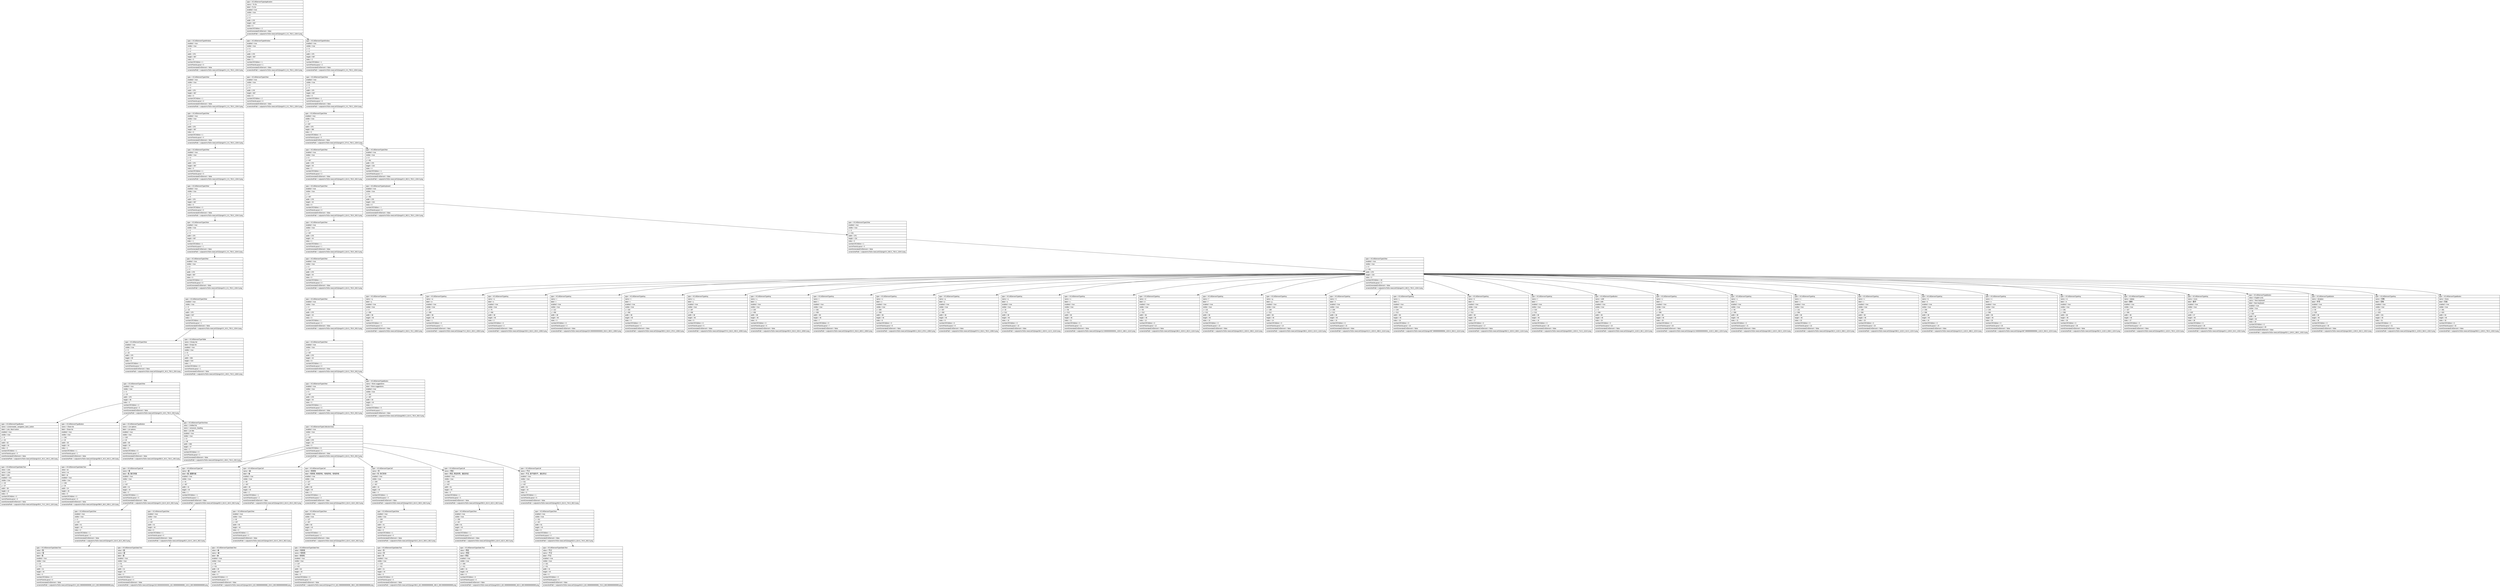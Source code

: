 digraph Layout {

	node [shape=record fontname=Arial];

	0	[label="{type = XCUIElementTypeApplication\l|name = To Do\l|label = To Do\l|enabled = true\l|visible = true\l|x = 0\l|y = 0\l|width = 375\l|height = 667\l|index = 0\l|numberOfChildren = 3\l|eventGeneratedOnElement = false \l|screenshotPath = outputs/msToDo-newList/S2/pngs/0.0_0.0_750.0_1334.0.png\l}"]
	1	[label="{type = XCUIElementTypeWindow\l|enabled = true\l|visible = true\l|x = 0\l|y = 0\l|width = 375\l|height = 667\l|index = 0\l|numberOfChildren = 1\l|numInParentLayout = 0\l|eventGeneratedOnElement = false \l|screenshotPath = outputs/msToDo-newList/S2/pngs/0.0_0.0_750.0_1334.0.png\l}"]
	2	[label="{type = XCUIElementTypeWindow\l|enabled = true\l|visible = true\l|x = 0\l|y = 0\l|width = 375\l|height = 667\l|index = 1\l|numberOfChildren = 1\l|numInParentLayout = 1\l|eventGeneratedOnElement = false \l|screenshotPath = outputs/msToDo-newList/S2/pngs/0.0_0.0_750.0_1334.0.png\l}"]
	3	[label="{type = XCUIElementTypeWindow\l|enabled = true\l|visible = true\l|x = 0\l|y = 0\l|width = 375\l|height = 667\l|index = 2\l|numberOfChildren = 1\l|numInParentLayout = 2\l|eventGeneratedOnElement = false \l|screenshotPath = outputs/msToDo-newList/S2/pngs/0.0_0.0_750.0_1334.0.png\l}"]
	4	[label="{type = XCUIElementTypeOther\l|enabled = true\l|visible = true\l|x = 0\l|y = 0\l|width = 375\l|height = 667\l|index = 0\l|numberOfChildren = 1\l|numInParentLayout = 0\l|eventGeneratedOnElement = false \l|screenshotPath = outputs/msToDo-newList/S2/pngs/0.0_0.0_750.0_1334.0.png\l}"]
	5	[label="{type = XCUIElementTypeOther\l|enabled = true\l|visible = true\l|x = 0\l|y = 0\l|width = 375\l|height = 667\l|index = 0\l|numberOfChildren = 2\l|numInParentLayout = 0\l|eventGeneratedOnElement = false \l|screenshotPath = outputs/msToDo-newList/S2/pngs/0.0_0.0_750.0_1334.0.png\l}"]
	6	[label="{type = XCUIElementTypeOther\l|enabled = true\l|visible = true\l|x = 0\l|y = 0\l|width = 375\l|height = 667\l|index = 0\l|numberOfChildren = 1\l|numInParentLayout = 0\l|eventGeneratedOnElement = false \l|screenshotPath = outputs/msToDo-newList/S2/pngs/0.0_0.0_750.0_1334.0.png\l}"]
	7	[label="{type = XCUIElementTypeOther\l|enabled = true\l|visible = true\l|x = 0\l|y = 0\l|width = 375\l|height = 667\l|index = 0\l|numberOfChildren = 1\l|numInParentLayout = 0\l|eventGeneratedOnElement = false \l|screenshotPath = outputs/msToDo-newList/S2/pngs/0.0_0.0_750.0_1334.0.png\l}"]
	8	[label="{type = XCUIElementTypeOther\l|enabled = true\l|visible = true\l|x = 0\l|y = 287\l|width = 375\l|height = 380\l|index = 0\l|numberOfChildren = 5\l|numInParentLayout = 0\l|eventGeneratedOnElement = false \l|screenshotPath = outputs/msToDo-newList/S2/pngs/0.0_574.0_750.0_1334.0.png\l}"]
	9	[label="{type = XCUIElementTypeOther\l|enabled = true\l|visible = true\l|x = 0\l|y = 0\l|width = 375\l|height = 667\l|index = 0\l|numberOfChildren = 1\l|numInParentLayout = 0\l|eventGeneratedOnElement = false \l|screenshotPath = outputs/msToDo-newList/S2/pngs/0.0_0.0_750.0_1334.0.png\l}"]
	10	[label="{type = XCUIElementTypeOther\l|enabled = true\l|visible = true\l|x = 0\l|y = 407\l|width = 375\l|height = 44\l|index = 2\l|numberOfChildren = 1\l|numInParentLayout = 2\l|eventGeneratedOnElement = false \l|screenshotPath = outputs/msToDo-newList/S2/pngs/0.0_814.0_750.0_902.0.png\l}"]
	11	[label="{type = XCUIElementTypeOther\l|enabled = true\l|visible = true\l|x = 0\l|y = 451\l|width = 375\l|height = 216\l|index = 4\l|numberOfChildren = 1\l|numInParentLayout = 4\l|eventGeneratedOnElement = false \l|screenshotPath = outputs/msToDo-newList/S2/pngs/0.0_902.0_750.0_1334.0.png\l}"]
	12	[label="{type = XCUIElementTypeOther\l|enabled = true\l|visible = true\l|x = 0\l|y = 0\l|width = 375\l|height = 667\l|index = 0\l|numberOfChildren = 3\l|numInParentLayout = 0\l|eventGeneratedOnElement = false \l|screenshotPath = outputs/msToDo-newList/S2/pngs/0.0_0.0_750.0_1334.0.png\l}"]
	13	[label="{type = XCUIElementTypeOther\l|enabled = true\l|visible = true\l|x = 0\l|y = 407\l|width = 375\l|height = 44\l|index = 0\l|numberOfChildren = 2\l|numInParentLayout = 0\l|eventGeneratedOnElement = false \l|screenshotPath = outputs/msToDo-newList/S2/pngs/0.0_814.0_750.0_902.0.png\l}"]
	14	[label="{type = XCUIElementTypeKeyboard\l|enabled = true\l|visible = true\l|x = 0\l|y = 451\l|width = 375\l|height = 216\l|index = 0\l|numberOfChildren = 1\l|numInParentLayout = 0\l|eventGeneratedOnElement = false \l|screenshotPath = outputs/msToDo-newList/S2/pngs/0.0_902.0_750.0_1334.0.png\l}"]
	15	[label="{type = XCUIElementTypeOther\l|enabled = true\l|visible = true\l|x = 0\l|y = 0\l|width = 375\l|height = 667\l|index = 1\l|numberOfChildren = 1\l|numInParentLayout = 1\l|eventGeneratedOnElement = false \l|screenshotPath = outputs/msToDo-newList/S2/pngs/0.0_0.0_750.0_1334.0.png\l}"]
	16	[label="{type = XCUIElementTypeOther\l|enabled = true\l|visible = true\l|x = 0\l|y = 407\l|width = 375\l|height = 44\l|index = 1\l|numberOfChildren = 1\l|numInParentLayout = 1\l|eventGeneratedOnElement = false \l|screenshotPath = outputs/msToDo-newList/S2/pngs/0.0_814.0_750.0_902.0.png\l}"]
	17	[label="{type = XCUIElementTypeOther\l|enabled = true\l|visible = true\l|x = 0\l|y = 451\l|width = 375\l|height = 216\l|index = 0\l|numberOfChildren = 1\l|numInParentLayout = 0\l|eventGeneratedOnElement = false \l|screenshotPath = outputs/msToDo-newList/S2/pngs/0.0_902.0_750.0_1334.0.png\l}"]
	18	[label="{type = XCUIElementTypeOther\l|enabled = true\l|visible = true\l|x = 0\l|y = 0\l|width = 375\l|height = 667\l|index = 0\l|numberOfChildren = 2\l|numInParentLayout = 0\l|eventGeneratedOnElement = false \l|screenshotPath = outputs/msToDo-newList/S2/pngs/0.0_0.0_750.0_1334.0.png\l}"]
	19	[label="{type = XCUIElementTypeOther\l|enabled = true\l|visible = true\l|x = 0\l|y = 407\l|width = 375\l|height = 44\l|index = 0\l|numberOfChildren = 1\l|numInParentLayout = 0\l|eventGeneratedOnElement = false \l|screenshotPath = outputs/msToDo-newList/S2/pngs/0.0_814.0_750.0_902.0.png\l}"]
	20	[label="{type = XCUIElementTypeOther\l|enabled = true\l|visible = true\l|x = 0\l|y = 451\l|width = 375\l|height = 216\l|index = 0\l|numberOfChildren = 33\l|numInParentLayout = 0\l|eventGeneratedOnElement = false \l|screenshotPath = outputs/msToDo-newList/S2/pngs/0.0_902.0_750.0_1334.0.png\l}"]
	21	[label="{type = XCUIElementTypeOther\l|enabled = true\l|visible = true\l|x = 0\l|y = 20\l|width = 375\l|height = 647\l|index = 1\l|numberOfChildren = 3\l|numInParentLayout = 1\l|eventGeneratedOnElement = false \l|screenshotPath = outputs/msToDo-newList/S2/pngs/0.0_40.0_750.0_1334.0.png\l}"]
	22	[label="{type = XCUIElementTypeOther\l|enabled = true\l|visible = true\l|x = 0\l|y = 407\l|width = 375\l|height = 44\l|index = 0\l|numberOfChildren = 1\l|numInParentLayout = 0\l|eventGeneratedOnElement = false \l|screenshotPath = outputs/msToDo-newList/S2/pngs/0.0_814.0_750.0_902.0.png\l}"]
	23	[label="{type = XCUIElementTypeKey\l|name = q\l|label = q\l|enabled = true\l|visible = true\l|x = 0\l|y = 458\l|width = 38\l|height = 46\l|index = 0\l|numberOfChildren = 0\l|numInParentLayout = 0\l|eventGeneratedOnElement = false \l|screenshotPath = outputs/msToDo-newList/S2/pngs/0.0_916.0_76.0_1008.0.png\l}"]
	24	[label="{type = XCUIElementTypeKey\l|name = w\l|label = w\l|enabled = true\l|visible = true\l|x = 37\l|y = 458\l|width = 38\l|height = 46\l|index = 1\l|numberOfChildren = 0\l|numInParentLayout = 1\l|eventGeneratedOnElement = false \l|screenshotPath = outputs/msToDo-newList/S2/pngs/74.0_916.0_150.0_1008.0.png\l}"]
	25	[label="{type = XCUIElementTypeKey\l|name = e\l|label = e\l|enabled = true\l|visible = true\l|x = 75\l|y = 458\l|width = 38\l|height = 46\l|index = 2\l|numberOfChildren = 0\l|numInParentLayout = 2\l|eventGeneratedOnElement = false \l|screenshotPath = outputs/msToDo-newList/S2/pngs/150.0_916.0_226.0_1008.0.png\l}"]
	26	[label="{type = XCUIElementTypeKey\l|name = r\l|label = r\l|enabled = true\l|visible = true\l|x = 112\l|y = 458\l|width = 38\l|height = 46\l|index = 3\l|numberOfChildren = 0\l|numInParentLayout = 3\l|eventGeneratedOnElement = false \l|screenshotPath = outputs/msToDo-newList/S2/pngs/224.00000000000003_916.0_300.0_1008.0.png\l}"]
	27	[label="{type = XCUIElementTypeKey\l|name = t\l|label = t\l|enabled = true\l|visible = true\l|x = 150\l|y = 458\l|width = 38\l|height = 46\l|index = 4\l|numberOfChildren = 0\l|numInParentLayout = 4\l|eventGeneratedOnElement = false \l|screenshotPath = outputs/msToDo-newList/S2/pngs/300.0_916.0_376.0_1008.0.png\l}"]
	28	[label="{type = XCUIElementTypeKey\l|name = y\l|label = y\l|enabled = true\l|visible = true\l|x = 187\l|y = 458\l|width = 38\l|height = 46\l|index = 5\l|numberOfChildren = 0\l|numInParentLayout = 5\l|eventGeneratedOnElement = false \l|screenshotPath = outputs/msToDo-newList/S2/pngs/374.0_916.0_450.0_1008.0.png\l}"]
	29	[label="{type = XCUIElementTypeKey\l|name = u\l|label = u\l|enabled = true\l|visible = true\l|x = 225\l|y = 458\l|width = 38\l|height = 46\l|index = 6\l|numberOfChildren = 0\l|numInParentLayout = 6\l|eventGeneratedOnElement = false \l|screenshotPath = outputs/msToDo-newList/S2/pngs/450.0_916.0_526.0_1008.0.png\l}"]
	30	[label="{type = XCUIElementTypeKey\l|name = i\l|label = i\l|enabled = true\l|visible = true\l|x = 262\l|y = 458\l|width = 38\l|height = 46\l|index = 7\l|numberOfChildren = 0\l|numInParentLayout = 7\l|eventGeneratedOnElement = false \l|screenshotPath = outputs/msToDo-newList/S2/pngs/524.0_916.0_600.0_1008.0.png\l}"]
	31	[label="{type = XCUIElementTypeKey\l|name = o\l|label = o\l|enabled = true\l|visible = true\l|x = 300\l|y = 458\l|width = 38\l|height = 46\l|index = 8\l|numberOfChildren = 0\l|numInParentLayout = 8\l|eventGeneratedOnElement = false \l|screenshotPath = outputs/msToDo-newList/S2/pngs/600.0_916.0_676.0_1008.0.png\l}"]
	32	[label="{type = XCUIElementTypeKey\l|name = p\l|label = p\l|enabled = true\l|visible = true\l|x = 337\l|y = 458\l|width = 38\l|height = 46\l|index = 9\l|numberOfChildren = 0\l|numInParentLayout = 9\l|eventGeneratedOnElement = false \l|screenshotPath = outputs/msToDo-newList/S2/pngs/674.0_916.0_750.0_1008.0.png\l}"]
	33	[label="{type = XCUIElementTypeKey\l|name = a\l|label = a\l|enabled = true\l|visible = true\l|x = 18\l|y = 512\l|width = 38\l|height = 46\l|index = 10\l|numberOfChildren = 0\l|numInParentLayout = 10\l|eventGeneratedOnElement = false \l|screenshotPath = outputs/msToDo-newList/S2/pngs/36.0_1024.0_112.0_1116.0.png\l}"]
	34	[label="{type = XCUIElementTypeKey\l|name = s\l|label = s\l|enabled = true\l|visible = true\l|x = 56\l|y = 512\l|width = 38\l|height = 46\l|index = 11\l|numberOfChildren = 0\l|numInParentLayout = 11\l|eventGeneratedOnElement = false \l|screenshotPath = outputs/msToDo-newList/S2/pngs/112.00000000000001_1024.0_188.0_1116.0.png\l}"]
	35	[label="{type = XCUIElementTypeKey\l|name = d\l|label = d\l|enabled = true\l|visible = true\l|x = 93\l|y = 512\l|width = 38\l|height = 46\l|index = 12\l|numberOfChildren = 0\l|numInParentLayout = 12\l|eventGeneratedOnElement = false \l|screenshotPath = outputs/msToDo-newList/S2/pngs/186.0_1024.0_262.0_1116.0.png\l}"]
	36	[label="{type = XCUIElementTypeKey\l|name = f\l|label = f\l|enabled = true\l|visible = true\l|x = 131\l|y = 512\l|width = 38\l|height = 46\l|index = 13\l|numberOfChildren = 0\l|numInParentLayout = 13\l|eventGeneratedOnElement = false \l|screenshotPath = outputs/msToDo-newList/S2/pngs/262.0_1024.0_338.0_1116.0.png\l}"]
	37	[label="{type = XCUIElementTypeKey\l|name = g\l|label = g\l|enabled = true\l|visible = true\l|x = 169\l|y = 512\l|width = 38\l|height = 46\l|index = 14\l|numberOfChildren = 0\l|numInParentLayout = 14\l|eventGeneratedOnElement = false \l|screenshotPath = outputs/msToDo-newList/S2/pngs/338.0_1024.0_414.0_1116.0.png\l}"]
	38	[label="{type = XCUIElementTypeKey\l|name = h\l|label = h\l|enabled = true\l|visible = true\l|x = 206\l|y = 512\l|width = 38\l|height = 46\l|index = 15\l|numberOfChildren = 0\l|numInParentLayout = 15\l|eventGeneratedOnElement = false \l|screenshotPath = outputs/msToDo-newList/S2/pngs/412.0_1024.0_488.0_1116.0.png\l}"]
	39	[label="{type = XCUIElementTypeKey\l|name = j\l|label = j\l|enabled = true\l|visible = true\l|x = 244\l|y = 512\l|width = 38\l|height = 46\l|index = 16\l|numberOfChildren = 0\l|numInParentLayout = 16\l|eventGeneratedOnElement = false \l|screenshotPath = outputs/msToDo-newList/S2/pngs/487.99999999999994_1024.0_564.0_1116.0.png\l}"]
	40	[label="{type = XCUIElementTypeKey\l|name = k\l|label = k\l|enabled = true\l|visible = true\l|x = 281\l|y = 512\l|width = 38\l|height = 46\l|index = 17\l|numberOfChildren = 0\l|numInParentLayout = 17\l|eventGeneratedOnElement = false \l|screenshotPath = outputs/msToDo-newList/S2/pngs/562.0_1024.0_638.0_1116.0.png\l}"]
	41	[label="{type = XCUIElementTypeKey\l|name = l\l|label = l\l|enabled = true\l|visible = true\l|x = 319\l|y = 512\l|width = 38\l|height = 46\l|index = 18\l|numberOfChildren = 0\l|numInParentLayout = 18\l|eventGeneratedOnElement = false \l|screenshotPath = outputs/msToDo-newList/S2/pngs/638.0_1024.0_714.0_1116.0.png\l}"]
	42	[label="{type = XCUIElementTypeButton\l|name = shift\l|label = shift\l|enabled = true\l|visible = true\l|x = 0\l|y = 566\l|width = 48\l|height = 46\l|index = 19\l|numberOfChildren = 0\l|numInParentLayout = 19\l|eventGeneratedOnElement = false \l|screenshotPath = outputs/msToDo-newList/S2/pngs/0.0_1132.0_96.0_1224.0.png\l}"]
	43	[label="{type = XCUIElementTypeKey\l|name = z\l|label = z\l|enabled = true\l|visible = true\l|x = 56\l|y = 566\l|width = 38\l|height = 46\l|index = 20\l|numberOfChildren = 0\l|numInParentLayout = 20\l|eventGeneratedOnElement = false \l|screenshotPath = outputs/msToDo-newList/S2/pngs/112.00000000000001_1132.0_188.0_1224.0.png\l}"]
	44	[label="{type = XCUIElementTypeKey\l|name = x\l|label = x\l|enabled = true\l|visible = true\l|x = 93\l|y = 566\l|width = 38\l|height = 46\l|index = 21\l|numberOfChildren = 0\l|numInParentLayout = 21\l|eventGeneratedOnElement = false \l|screenshotPath = outputs/msToDo-newList/S2/pngs/186.0_1132.0_262.0_1224.0.png\l}"]
	45	[label="{type = XCUIElementTypeKey\l|name = c\l|label = c\l|enabled = true\l|visible = true\l|x = 131\l|y = 566\l|width = 38\l|height = 46\l|index = 22\l|numberOfChildren = 0\l|numInParentLayout = 22\l|eventGeneratedOnElement = false \l|screenshotPath = outputs/msToDo-newList/S2/pngs/262.0_1132.0_338.0_1224.0.png\l}"]
	46	[label="{type = XCUIElementTypeKey\l|name = v\l|label = v\l|enabled = true\l|visible = true\l|x = 169\l|y = 566\l|width = 38\l|height = 46\l|index = 23\l|numberOfChildren = 0\l|numInParentLayout = 23\l|eventGeneratedOnElement = false \l|screenshotPath = outputs/msToDo-newList/S2/pngs/338.0_1132.0_414.0_1224.0.png\l}"]
	47	[label="{type = XCUIElementTypeKey\l|name = b\l|label = b\l|enabled = true\l|visible = true\l|x = 206\l|y = 566\l|width = 38\l|height = 46\l|index = 24\l|numberOfChildren = 0\l|numInParentLayout = 24\l|eventGeneratedOnElement = false \l|screenshotPath = outputs/msToDo-newList/S2/pngs/412.0_1132.0_488.0_1224.0.png\l}"]
	48	[label="{type = XCUIElementTypeKey\l|name = n\l|label = n\l|enabled = true\l|visible = true\l|x = 244\l|y = 566\l|width = 38\l|height = 46\l|index = 25\l|numberOfChildren = 0\l|numInParentLayout = 25\l|eventGeneratedOnElement = false \l|screenshotPath = outputs/msToDo-newList/S2/pngs/487.99999999999994_1132.0_564.0_1224.0.png\l}"]
	49	[label="{type = XCUIElementTypeKey\l|name = m\l|label = m\l|enabled = true\l|visible = true\l|x = 281\l|y = 566\l|width = 38\l|height = 46\l|index = 26\l|numberOfChildren = 0\l|numInParentLayout = 26\l|eventGeneratedOnElement = false \l|screenshotPath = outputs/msToDo-newList/S2/pngs/562.0_1132.0_638.0_1224.0.png\l}"]
	50	[label="{type = XCUIElementTypeKey\l|name = delete\l|label = 删除\l|enabled = true\l|visible = true\l|x = 327\l|y = 566\l|width = 48\l|height = 46\l|index = 27\l|numberOfChildren = 0\l|numInParentLayout = 27\l|eventGeneratedOnElement = false \l|screenshotPath = outputs/msToDo-newList/S2/pngs/654.0_1132.0_750.0_1224.0.png\l}"]
	51	[label="{type = XCUIElementTypeKey\l|name = more\l|label = 数字\l|enabled = true\l|visible = true\l|x = 0\l|y = 620\l|width = 47\l|height = 46\l|index = 28\l|numberOfChildren = 0\l|numInParentLayout = 28\l|eventGeneratedOnElement = false \l|screenshotPath = outputs/msToDo-newList/S2/pngs/0.0_1240.0_94.0_1332.0.png\l}"]
	52	[label="{type = XCUIElementTypeButton\l|value = English (US)\l|name = Next keyboard\l|label = Next keyboard\l|enabled = true\l|visible = true\l|x = 46\l|y = 620\l|width = 48\l|height = 46\l|index = 29\l|numberOfChildren = 0\l|numInParentLayout = 29\l|eventGeneratedOnElement = false \l|screenshotPath = outputs/msToDo-newList/S2/pngs/92.0_1240.0_188.0_1332.0.png\l}"]
	53	[label="{type = XCUIElementTypeButton\l|name = dictation\l|label = 听写\l|enabled = true\l|visible = true\l|x = 93\l|y = 620\l|width = 38\l|height = 46\l|index = 30\l|numberOfChildren = 0\l|numInParentLayout = 30\l|eventGeneratedOnElement = false \l|screenshotPath = outputs/msToDo-newList/S2/pngs/186.0_1240.0_262.0_1332.0.png\l}"]
	54	[label="{type = XCUIElementTypeKey\l|name = 空格\l|label = 空格\l|enabled = true\l|visible = true\l|x = 131\l|y = 620\l|width = 151\l|height = 46\l|index = 31\l|numberOfChildren = 0\l|numInParentLayout = 31\l|eventGeneratedOnElement = false \l|screenshotPath = outputs/msToDo-newList/S2/pngs/262.0_1240.0_564.0_1332.0.png\l}"]
	55	[label="{type = XCUIElementTypeButton\l|name = Done\l|label = 完成\l|enabled = true\l|visible = true\l|x = 281\l|y = 620\l|width = 94\l|height = 46\l|index = 32\l|numberOfChildren = 0\l|numInParentLayout = 32\l|eventGeneratedOnElement = false \l|screenshotPath = outputs/msToDo-newList/S2/pngs/562.0_1240.0_750.0_1332.0.png\l}"]
	56	[label="{type = XCUIElementTypeOther\l|enabled = true\l|visible = true\l|x = 0\l|y = 20\l|width = 375\l|height = 95\l|index = 0\l|numberOfChildren = 1\l|numInParentLayout = 0\l|eventGeneratedOnElement = false \l|screenshotPath = outputs/msToDo-newList/S2/pngs/0.0_40.0_750.0_230.0.png\l}"]
	57	[label="{type = XCUIElementTypeTable\l|name = Empty list\l|label = Empty list\l|enabled = true\l|visible = true\l|x = 8\l|y = 74\l|width = 359\l|height = 519\l|index = 1\l|numberOfChildren = 0\l|numInParentLayout = 1\l|eventGeneratedOnElement = false \l|screenshotPath = outputs/msToDo-newList/S2/pngs/16.0_148.0_734.0_1186.0.png\l}"]
	58	[label="{type = XCUIElementTypeOther\l|enabled = true\l|visible = true\l|x = 0\l|y = 407\l|width = 375\l|height = 44\l|index = 0\l|numberOfChildren = 2\l|numInParentLayout = 0\l|eventGeneratedOnElement = false \l|screenshotPath = outputs/msToDo-newList/S2/pngs/0.0_814.0_750.0_902.0.png\l}"]
	59	[label="{type = XCUIElementTypeOther\l|enabled = true\l|visible = true\l|x = 0\l|y = 20\l|width = 375\l|height = 95\l|index = 0\l|numberOfChildren = 4\l|numInParentLayout = 0\l|eventGeneratedOnElement = false \l|screenshotPath = outputs/msToDo-newList/S2/pngs/0.0_40.0_750.0_230.0.png\l}"]
	60	[label="{type = XCUIElementTypeOther\l|enabled = true\l|visible = true\l|x = 0\l|y = 407\l|width = 375\l|height = 44\l|index = 0\l|numberOfChildren = 1\l|numInParentLayout = 0\l|eventGeneratedOnElement = false \l|screenshotPath = outputs/msToDo-newList/S2/pngs/0.0_814.0_750.0_902.0.png\l}"]
	61	[label="{type = XCUIElementTypeButton\l|name = More suggestions\l|label = More suggestions\l|enabled = true\l|visible = true\l|x = 331\l|y = 407\l|width = 44\l|height = 44\l|index = 1\l|numberOfChildren = 0\l|numInParentLayout = 1\l|eventGeneratedOnElement = false \l|screenshotPath = outputs/msToDo-newList/S2/pngs/662.0_814.0_750.0_902.0.png\l}"]
	62	[label="{type = XCUIElementTypeButton\l|name = screenreader_navigation_back_button\l|label = Lists, Back button\l|enabled = true\l|visible = true\l|x = 8\l|y = 20\l|width = 62\l|height = 54\l|index = 0\l|numberOfChildren = 1\l|numInParentLayout = 0\l|eventGeneratedOnElement = false \l|screenshotPath = outputs/msToDo-newList/S2/pngs/16.0_40.0_140.0_148.0.png\l}"]
	63	[label="{type = XCUIElementTypeButton\l|name = Share list\l|label = Share list\l|enabled = true\l|visible = true\l|x = 291\l|y = 20\l|width = 30\l|height = 54\l|index = 1\l|numberOfChildren = 1\l|numInParentLayout = 1\l|eventGeneratedOnElement = false \l|screenshotPath = outputs/msToDo-newList/S2/pngs/582.0_40.0_642.0_148.0.png\l}"]
	64	[label="{type = XCUIElementTypeButton\l|name = List options\l|label = List options\l|enabled = true\l|visible = true\l|x = 325\l|y = 20\l|width = 38\l|height = 54\l|index = 2\l|numberOfChildren = 0\l|numInParentLayout = 2\l|eventGeneratedOnElement = false \l|screenshotPath = outputs/msToDo-newList/S2/pngs/650.0_40.0_726.0_148.0.png\l}"]
	65	[label="{type = XCUIElementTypeTextView\l|value = Untitled list\l|name = voiceover_heading\l|label = List title\l|enabled = true\l|visible = true\l|x = 8\l|y = 68\l|width = 359\l|height = 47\l|index = 3\l|numberOfChildren = 0\l|numInParentLayout = 3\l|eventGeneratedOnElement = false \l|screenshotPath = outputs/msToDo-newList/S2/pngs/16.0_136.0_734.0_230.0.png\l}"]
	66	[label="{type = XCUIElementTypeCollectionView\l|enabled = true\l|visible = true\l|x = 0\l|y = 407\l|width = 375\l|height = 44\l|index = 0\l|numberOfChildren = 9\l|numInParentLayout = 0\l|eventGeneratedOnElement = false \l|screenshotPath = outputs/msToDo-newList/S2/pngs/0.0_814.0_750.0_902.0.png\l}"]
	67	[label="{type = XCUIElementTypeStaticText\l|value = Lists\l|name = Lists\l|label = Lists\l|enabled = true\l|visible = true\l|x = 29\l|y = 37\l|width = 38\l|height = 22\l|index = 0\l|numberOfChildren = 0\l|numInParentLayout = 0\l|eventGeneratedOnElement = false \l|screenshotPath = outputs/msToDo-newList/S2/pngs/58.0_74.0_134.0_118.0.png\l}"]
	68	[label="{type = XCUIElementTypeStaticText\l|value = æ\l|name = æ\l|label = æ\l|enabled = true\l|visible = true\l|x = 294\l|y = 34\l|width = 24\l|height = 26\l|index = 0\l|numberOfChildren = 0\l|numInParentLayout = 0\l|eventGeneratedOnElement = false \l|screenshotPath = outputs/msToDo-newList/S2/pngs/588.0_68.0_636.0_120.0.png\l}"]
	69	[label="{type = XCUIElementTypeCell\l|name = 我\l|label = 我, 我们的我\l|enabled = true\l|visible = true\l|x = 0\l|y = 407\l|width = 41\l|height = 44\l|index = 0\l|numberOfChildren = 1\l|numInParentLayout = 0\l|eventGeneratedOnElement = false \l|screenshotPath = outputs/msToDo-newList/S2/pngs/0.0_814.0_82.0_902.0.png\l}"]
	70	[label="{type = XCUIElementTypeCell\l|name = 就\l|label = 就, 就要的就\l|enabled = true\l|visible = true\l|x = 41\l|y = 407\l|width = 41\l|height = 44\l|index = 1\l|numberOfChildren = 1\l|numInParentLayout = 1\l|eventGeneratedOnElement = false \l|screenshotPath = outputs/msToDo-newList/S2/pngs/82.0_814.0_164.0_902.0.png\l}"]
	71	[label="{type = XCUIElementTypeCell\l|name = 😂\l|label = 😂\l|enabled = true\l|visible = true\l|x = 82\l|y = 407\l|width = 45\l|height = 44\l|index = 2\l|numberOfChildren = 1\l|numInParentLayout = 2\l|eventGeneratedOnElement = false \l|screenshotPath = outputs/msToDo-newList/S2/pngs/164.0_814.0_254.0_902.0.png\l}"]
	72	[label="{type = XCUIElementTypeCell\l|name = 哈哈哈\l|label = 哈哈哈, 哈哈的哈，哈哈的哈，哈哈的哈\l|enabled = true\l|visible = true\l|x = 127\l|y = 407\l|width = 82\l|height = 44\l|index = 3\l|numberOfChildren = 1\l|numInParentLayout = 3\l|eventGeneratedOnElement = false \l|screenshotPath = outputs/msToDo-newList/S2/pngs/254.0_814.0_418.0_902.0.png\l}"]
	73	[label="{type = XCUIElementTypeCell\l|name = 你\l|label = 你, 你们的你\l|enabled = true\l|visible = true\l|x = 209\l|y = 407\l|width = 41\l|height = 44\l|index = 4\l|numberOfChildren = 1\l|numInParentLayout = 4\l|eventGeneratedOnElement = false \l|screenshotPath = outputs/msToDo-newList/S2/pngs/418.0_814.0_500.0_902.0.png\l}"]
	74	[label="{type = XCUIElementTypeCell\l|name = 然后\l|label = 然后, 然后的然，最后的后\l|enabled = true\l|visible = true\l|x = 250\l|y = 407\l|width = 61\l|height = 44\l|index = 5\l|numberOfChildren = 1\l|numInParentLayout = 5\l|eventGeneratedOnElement = false \l|screenshotPath = outputs/msToDo-newList/S2/pngs/500.0_814.0_622.0_902.0.png\l}"]
	75	[label="{type = XCUIElementTypeCell\l|name = 不过\l|label = 不过, 是不是的不，通过的过\l|enabled = true\l|visible = true\l|x = 311\l|y = 407\l|width = 61\l|height = 44\l|index = 6\l|numberOfChildren = 1\l|numInParentLayout = 6\l|eventGeneratedOnElement = false \l|screenshotPath = outputs/msToDo-newList/S2/pngs/622.0_814.0_744.0_902.0.png\l}"]
	76	[label="{type = XCUIElementTypeOther\l|enabled = true\l|visible = true\l|x = 0\l|y = 407\l|width = 41\l|height = 44\l|index = 0\l|numberOfChildren = 1\l|numInParentLayout = 0\l|eventGeneratedOnElement = false \l|screenshotPath = outputs/msToDo-newList/S2/pngs/0.0_814.0_82.0_902.0.png\l}"]
	77	[label="{type = XCUIElementTypeOther\l|enabled = true\l|visible = true\l|x = 41\l|y = 407\l|width = 41\l|height = 44\l|index = 0\l|numberOfChildren = 1\l|numInParentLayout = 0\l|eventGeneratedOnElement = false \l|screenshotPath = outputs/msToDo-newList/S2/pngs/82.0_814.0_164.0_902.0.png\l}"]
	78	[label="{type = XCUIElementTypeOther\l|enabled = true\l|visible = true\l|x = 82\l|y = 407\l|width = 45\l|height = 44\l|index = 0\l|numberOfChildren = 1\l|numInParentLayout = 0\l|eventGeneratedOnElement = false \l|screenshotPath = outputs/msToDo-newList/S2/pngs/164.0_814.0_254.0_902.0.png\l}"]
	79	[label="{type = XCUIElementTypeOther\l|enabled = true\l|visible = true\l|x = 127\l|y = 407\l|width = 82\l|height = 44\l|index = 0\l|numberOfChildren = 1\l|numInParentLayout = 0\l|eventGeneratedOnElement = false \l|screenshotPath = outputs/msToDo-newList/S2/pngs/254.0_814.0_418.0_902.0.png\l}"]
	80	[label="{type = XCUIElementTypeOther\l|enabled = true\l|visible = true\l|x = 209\l|y = 407\l|width = 41\l|height = 44\l|index = 0\l|numberOfChildren = 1\l|numInParentLayout = 0\l|eventGeneratedOnElement = false \l|screenshotPath = outputs/msToDo-newList/S2/pngs/418.0_814.0_500.0_902.0.png\l}"]
	81	[label="{type = XCUIElementTypeOther\l|enabled = true\l|visible = true\l|x = 250\l|y = 407\l|width = 61\l|height = 44\l|index = 0\l|numberOfChildren = 1\l|numInParentLayout = 0\l|eventGeneratedOnElement = false \l|screenshotPath = outputs/msToDo-newList/S2/pngs/500.0_814.0_622.0_902.0.png\l}"]
	82	[label="{type = XCUIElementTypeOther\l|enabled = true\l|visible = true\l|x = 311\l|y = 407\l|width = 61\l|height = 44\l|index = 0\l|numberOfChildren = 1\l|numInParentLayout = 0\l|eventGeneratedOnElement = false \l|screenshotPath = outputs/msToDo-newList/S2/pngs/622.0_814.0_744.0_902.0.png\l}"]
	83	[label="{type = XCUIElementTypeStaticText\l|value = 我\l|name = 我\l|label = 我\l|enabled = true\l|visible = true\l|x = 10\l|y = 411\l|width = 21\l|height = 44\l|index = 0\l|numberOfChildren = 0\l|numInParentLayout = 0\l|eventGeneratedOnElement = false \l|screenshotPath = outputs/msToDo-newList/S2/pngs/20.0_821.9999999999999_62.0_909.9999999999999.png\l}"]
	84	[label="{type = XCUIElementTypeStaticText\l|value = 就\l|name = 就\l|label = 就\l|enabled = true\l|visible = true\l|x = 51\l|y = 411\l|width = 21\l|height = 44\l|index = 0\l|numberOfChildren = 0\l|numInParentLayout = 0\l|eventGeneratedOnElement = false \l|screenshotPath = outputs/msToDo-newList/S2/pngs/102.00000000000001_821.9999999999999_144.0_909.9999999999999.png\l}"]
	85	[label="{type = XCUIElementTypeStaticText\l|value = 😂\l|name = 😂\l|label = 😂\l|enabled = true\l|visible = true\l|x = 92\l|y = 411\l|width = 25\l|height = 44\l|index = 0\l|numberOfChildren = 0\l|numInParentLayout = 0\l|eventGeneratedOnElement = false \l|screenshotPath = outputs/msToDo-newList/S2/pngs/184.0_821.9999999999999_234.0_909.9999999999999.png\l}"]
	86	[label="{type = XCUIElementTypeStaticText\l|value = 哈哈哈\l|name = 哈哈哈\l|label = 哈哈哈\l|enabled = true\l|visible = true\l|x = 137\l|y = 411\l|width = 62\l|height = 44\l|index = 0\l|numberOfChildren = 0\l|numInParentLayout = 0\l|eventGeneratedOnElement = false \l|screenshotPath = outputs/msToDo-newList/S2/pngs/274.0_821.9999999999999_398.0_909.9999999999999.png\l}"]
	87	[label="{type = XCUIElementTypeStaticText\l|value = 你\l|name = 你\l|label = 你\l|enabled = true\l|visible = true\l|x = 219\l|y = 411\l|width = 21\l|height = 44\l|index = 0\l|numberOfChildren = 0\l|numInParentLayout = 0\l|eventGeneratedOnElement = false \l|screenshotPath = outputs/msToDo-newList/S2/pngs/438.0_821.9999999999999_480.0_909.9999999999999.png\l}"]
	88	[label="{type = XCUIElementTypeStaticText\l|value = 然后\l|name = 然后\l|label = 然后\l|enabled = true\l|visible = true\l|x = 260\l|y = 411\l|width = 41\l|height = 44\l|index = 0\l|numberOfChildren = 0\l|numInParentLayout = 0\l|eventGeneratedOnElement = false \l|screenshotPath = outputs/msToDo-newList/S2/pngs/520.0_821.9999999999999_602.0_909.9999999999999.png\l}"]
	89	[label="{type = XCUIElementTypeStaticText\l|value = 不过\l|name = 不过\l|label = 不过\l|enabled = true\l|visible = true\l|x = 321\l|y = 411\l|width = 41\l|height = 44\l|index = 0\l|numberOfChildren = 0\l|numInParentLayout = 0\l|eventGeneratedOnElement = false \l|screenshotPath = outputs/msToDo-newList/S2/pngs/642.0_821.9999999999999_724.0_909.9999999999999.png\l}"]


	0 -> 1
	0 -> 2
	0 -> 3
	1 -> 4
	2 -> 5
	3 -> 6
	4 -> 7
	6 -> 8
	7 -> 9
	8 -> 10
	8 -> 11
	9 -> 12
	10 -> 13
	11 -> 14
	12 -> 15
	13 -> 16
	14 -> 17
	15 -> 18
	16 -> 19
	17 -> 20
	18 -> 21
	19 -> 22
	20 -> 23
	20 -> 24
	20 -> 25
	20 -> 26
	20 -> 27
	20 -> 28
	20 -> 29
	20 -> 30
	20 -> 31
	20 -> 32
	20 -> 33
	20 -> 34
	20 -> 35
	20 -> 36
	20 -> 37
	20 -> 38
	20 -> 39
	20 -> 40
	20 -> 41
	20 -> 42
	20 -> 43
	20 -> 44
	20 -> 45
	20 -> 46
	20 -> 47
	20 -> 48
	20 -> 49
	20 -> 50
	20 -> 51
	20 -> 52
	20 -> 53
	20 -> 54
	20 -> 55
	21 -> 56
	21 -> 57
	22 -> 58
	56 -> 59
	58 -> 60
	58 -> 61
	59 -> 62
	59 -> 63
	59 -> 64
	59 -> 65
	60 -> 66
	62 -> 67
	63 -> 68
	66 -> 69
	66 -> 70
	66 -> 71
	66 -> 72
	66 -> 73
	66 -> 74
	66 -> 75
	69 -> 76
	70 -> 77
	71 -> 78
	72 -> 79
	73 -> 80
	74 -> 81
	75 -> 82
	76 -> 83
	77 -> 84
	78 -> 85
	79 -> 86
	80 -> 87
	81 -> 88
	82 -> 89


}